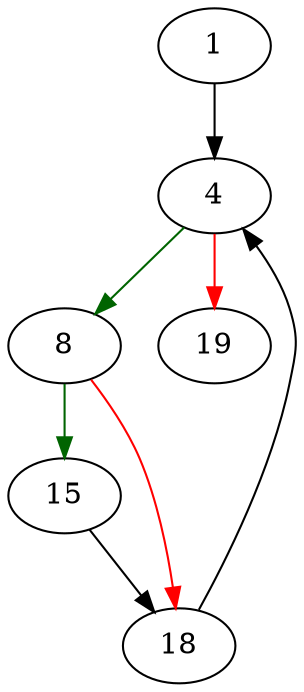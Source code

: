 strict digraph "strlenChar" {
	// Node definitions.
	1 [entry=true];
	4;
	8;
	19;
	15;
	18;

	// Edge definitions.
	1 -> 4;
	4 -> 8 [
		color=darkgreen
		cond=true
	];
	4 -> 19 [
		color=red
		cond=false
	];
	8 -> 15 [
		color=darkgreen
		cond=true
	];
	8 -> 18 [
		color=red
		cond=false
	];
	15 -> 18;
	18 -> 4;
}